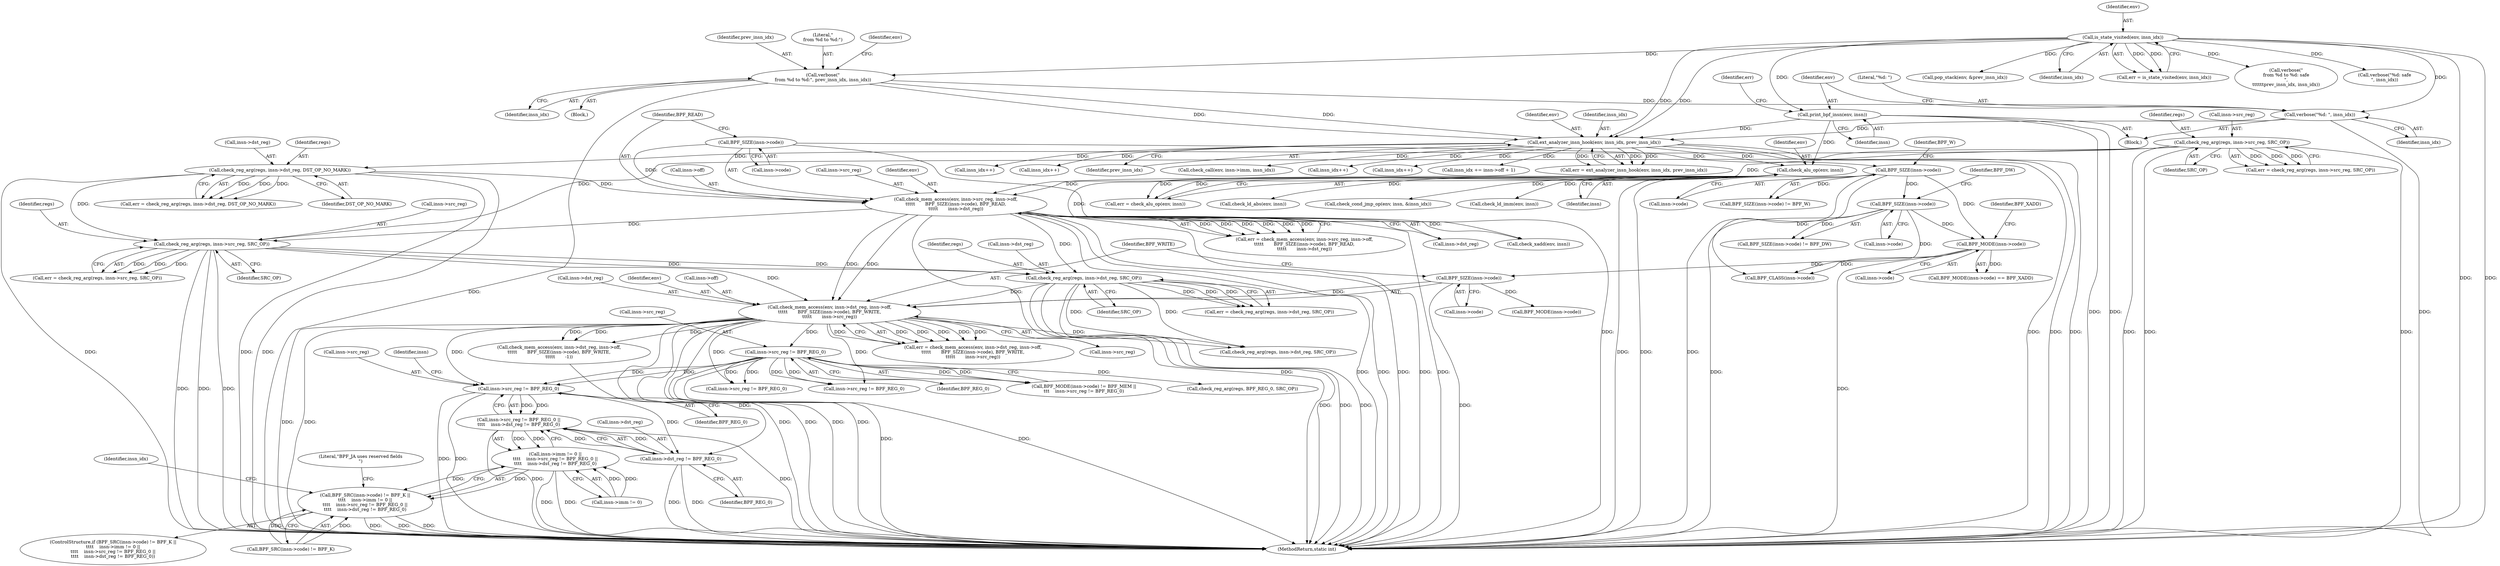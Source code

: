 digraph "0_linux_0d0e57697f162da4aa218b5feafe614fb666db07@pointer" {
"1000657" [label="(Call,insn->src_reg != BPF_REG_0)"];
"1000466" [label="(Call,check_mem_access(env, insn->dst_reg, insn->off,\n\t\t\t\t\t       BPF_SIZE(insn->code), BPF_WRITE,\n\t\t\t\t\t       insn->src_reg))"];
"1000329" [label="(Call,check_mem_access(env, insn->src_reg, insn->off,\n\t\t\t\t\t       BPF_SIZE(insn->code), BPF_READ,\n\t\t\t\t\t       insn->dst_reg))"];
"1000284" [label="(Call,check_alu_op(env, insn))"];
"1000272" [label="(Call,ext_analyzer_insn_hook(env, insn_idx, prev_insn_idx))"];
"1000266" [label="(Call,print_bpf_insn(env, insn))"];
"1000212" [label="(Call,is_state_visited(env, insn_idx))"];
"1000263" [label="(Call,verbose(\"%d: \", insn_idx))"];
"1000247" [label="(Call,verbose(\"\nfrom %d to %d:\", prev_insn_idx, insn_idx))"];
"1000296" [label="(Call,check_reg_arg(regs, insn->src_reg, SRC_OP))"];
"1000337" [label="(Call,BPF_SIZE(insn->code))"];
"1000308" [label="(Call,check_reg_arg(regs, insn->dst_reg, DST_OP_NO_MARK))"];
"1000445" [label="(Call,check_reg_arg(regs, insn->dst_reg, SRC_OP))"];
"1000433" [label="(Call,check_reg_arg(regs, insn->src_reg, SRC_OP))"];
"1000474" [label="(Call,BPF_SIZE(insn->code))"];
"1000413" [label="(Call,BPF_MODE(insn->code))"];
"1000352" [label="(Call,BPF_SIZE(insn->code))"];
"1000358" [label="(Call,BPF_SIZE(insn->code))"];
"1000536" [label="(Call,insn->src_reg != BPF_REG_0)"];
"1000656" [label="(Call,insn->src_reg != BPF_REG_0 ||\n\t\t\t\t    insn->dst_reg != BPF_REG_0)"];
"1000650" [label="(Call,insn->imm != 0 ||\n\t\t\t\t    insn->src_reg != BPF_REG_0 ||\n\t\t\t\t    insn->dst_reg != BPF_REG_0)"];
"1000643" [label="(Call,BPF_SRC(insn->code) != BPF_K ||\n\t\t\t\t    insn->imm != 0 ||\n\t\t\t\t    insn->src_reg != BPF_REG_0 ||\n\t\t\t\t    insn->dst_reg != BPF_REG_0)"];
"1000662" [label="(Call,insn->dst_reg != BPF_REG_0)"];
"1000474" [label="(Call,BPF_SIZE(insn->code))"];
"1000249" [label="(Identifier,prev_insn_idx)"];
"1000362" [label="(Identifier,BPF_DW)"];
"1000651" [label="(Call,insn->imm != 0)"];
"1000478" [label="(Identifier,BPF_WRITE)"];
"1000438" [label="(Identifier,SRC_OP)"];
"1000338" [label="(Call,insn->code)"];
"1000248" [label="(Literal,\"\nfrom %d to %d:\")"];
"1000337" [label="(Call,BPF_SIZE(insn->code))"];
"1000443" [label="(Call,err = check_reg_arg(regs, insn->dst_reg, SRC_OP))"];
"1000267" [label="(Identifier,env)"];
"1000658" [label="(Call,insn->src_reg)"];
"1000536" [label="(Call,insn->src_reg != BPF_REG_0)"];
"1000445" [label="(Call,check_reg_arg(regs, insn->dst_reg, SRC_OP))"];
"1000212" [label="(Call,is_state_visited(env, insn_idx))"];
"1000272" [label="(Call,ext_analyzer_insn_hook(env, insn_idx, prev_insn_idx))"];
"1000301" [label="(Identifier,SRC_OP)"];
"1000644" [label="(Call,BPF_SRC(insn->code) != BPF_K)"];
"1000431" [label="(Call,err = check_reg_arg(regs, insn->src_reg, SRC_OP))"];
"1000741" [label="(Call,pop_stack(env, &prev_insn_idx))"];
"1000330" [label="(Identifier,env)"];
"1000561" [label="(Call,check_mem_access(env, insn->dst_reg, insn->off,\n\t\t\t\t\t       BPF_SIZE(insn->code), BPF_WRITE,\n\t\t\t\t\t       -1))"];
"1000468" [label="(Call,insn->dst_reg)"];
"1000466" [label="(Call,check_mem_access(env, insn->dst_reg, insn->off,\n\t\t\t\t\t       BPF_SIZE(insn->code), BPF_WRITE,\n\t\t\t\t\t       insn->src_reg))"];
"1000266" [label="(Call,print_bpf_insn(env, insn))"];
"1000537" [label="(Call,insn->src_reg)"];
"1000214" [label="(Identifier,insn_idx)"];
"1000273" [label="(Identifier,env)"];
"1000306" [label="(Call,err = check_reg_arg(regs, insn->dst_reg, DST_OP_NO_MARK))"];
"1000412" [label="(Call,BPF_MODE(insn->code) == BPF_XADD)"];
"1000669" [label="(Literal,\"BPF_JA uses reserved fields\n\")"];
"1000310" [label="(Call,insn->dst_reg)"];
"1000274" [label="(Identifier,insn_idx)"];
"1000662" [label="(Call,insn->dst_reg != BPF_REG_0)"];
"1000549" [label="(Call,check_reg_arg(regs, insn->dst_reg, SRC_OP))"];
"1000356" [label="(Identifier,BPF_W)"];
"1000334" [label="(Call,insn->off)"];
"1000467" [label="(Identifier,env)"];
"1000643" [label="(Call,BPF_SRC(insn->code) != BPF_K ||\n\t\t\t\t    insn->imm != 0 ||\n\t\t\t\t    insn->src_reg != BPF_REG_0 ||\n\t\t\t\t    insn->dst_reg != BPF_REG_0)"];
"1000702" [label="(Call,insn->src_reg != BPF_REG_0)"];
"1000189" [label="(Call,BPF_CLASS(insn->code))"];
"1000296" [label="(Call,check_reg_arg(regs, insn->src_reg, SRC_OP))"];
"1000213" [label="(Identifier,env)"];
"1000309" [label="(Identifier,regs)"];
"1000250" [label="(Identifier,insn_idx)"];
"1000608" [label="(Call,insn->src_reg != BPF_REG_0)"];
"1000298" [label="(Call,insn->src_reg)"];
"1000264" [label="(Literal,\"%d: \")"];
"1000282" [label="(Call,err = check_alu_op(env, insn))"];
"1000353" [label="(Call,insn->code)"];
"1000657" [label="(Call,insn->src_reg != BPF_REG_0)"];
"1000417" [label="(Identifier,BPF_XADD)"];
"1000210" [label="(Call,err = is_state_visited(env, insn_idx))"];
"1000435" [label="(Call,insn->src_reg)"];
"1000414" [label="(Call,insn->code)"];
"1000265" [label="(Identifier,insn_idx)"];
"1000421" [label="(Call,check_xadd(env, insn))"];
"1000832" [label="(MethodReturn,static int)"];
"1000263" [label="(Call,verbose(\"%d: \", insn_idx))"];
"1000271" [label="(Identifier,err)"];
"1000464" [label="(Call,err = check_mem_access(env, insn->dst_reg, insn->off,\n\t\t\t\t\t       BPF_SIZE(insn->code), BPF_WRITE,\n\t\t\t\t\t       insn->src_reg))"];
"1000262" [label="(Block,)"];
"1000673" [label="(Call,insn_idx += insn->off + 1)"];
"1000357" [label="(Call,BPF_SIZE(insn->code) != BPF_DW)"];
"1000270" [label="(Call,err = ext_analyzer_insn_hook(env, insn_idx, prev_insn_idx))"];
"1000428" [label="(Call,insn_idx++)"];
"1000450" [label="(Identifier,SRC_OP)"];
"1000359" [label="(Call,insn->code)"];
"1000789" [label="(Call,check_ld_abs(env, insn))"];
"1000433" [label="(Call,check_reg_arg(regs, insn->src_reg, SRC_OP))"];
"1000642" [label="(ControlStructure,if (BPF_SRC(insn->code) != BPF_K ||\n\t\t\t\t    insn->imm != 0 ||\n\t\t\t\t    insn->src_reg != BPF_REG_0 ||\n\t\t\t\t    insn->dst_reg != BPF_REG_0))"];
"1000331" [label="(Call,insn->src_reg)"];
"1000364" [label="(Call,insn_idx++)"];
"1000275" [label="(Identifier,prev_insn_idx)"];
"1000663" [label="(Call,insn->dst_reg)"];
"1000329" [label="(Call,check_mem_access(env, insn->src_reg, insn->off,\n\t\t\t\t\t       BPF_SIZE(insn->code), BPF_READ,\n\t\t\t\t\t       insn->dst_reg))"];
"1000434" [label="(Identifier,regs)"];
"1000413" [label="(Call,BPF_MODE(insn->code))"];
"1000471" [label="(Call,insn->off)"];
"1000475" [label="(Call,insn->code)"];
"1000268" [label="(Identifier,insn)"];
"1000254" [label="(Identifier,env)"];
"1000358" [label="(Call,BPF_SIZE(insn->code))"];
"1000479" [label="(Call,insn->src_reg)"];
"1000656" [label="(Call,insn->src_reg != BPF_REG_0 ||\n\t\t\t\t    insn->dst_reg != BPF_REG_0)"];
"1000761" [label="(Call,check_cond_jmp_op(env, insn, &insn_idx))"];
"1000804" [label="(Call,check_ld_imm(env, insn))"];
"1000626" [label="(Call,check_call(env, insn->imm, insn_idx))"];
"1000342" [label="(Call,insn->dst_reg)"];
"1000352" [label="(Call,BPF_SIZE(insn->code))"];
"1000529" [label="(Call,BPF_MODE(insn->code) != BPF_MEM ||\n\t\t\t    insn->src_reg != BPF_REG_0)"];
"1000446" [label="(Identifier,regs)"];
"1000327" [label="(Call,err = check_mem_access(env, insn->src_reg, insn->off,\n\t\t\t\t\t       BPF_SIZE(insn->code), BPF_READ,\n\t\t\t\t\t       insn->dst_reg))"];
"1000284" [label="(Call,check_alu_op(env, insn))"];
"1000650" [label="(Call,insn->imm != 0 ||\n\t\t\t\t    insn->src_reg != BPF_REG_0 ||\n\t\t\t\t    insn->dst_reg != BPF_REG_0)"];
"1000447" [label="(Call,insn->dst_reg)"];
"1000308" [label="(Call,check_reg_arg(regs, insn->dst_reg, DST_OP_NO_MARK))"];
"1000666" [label="(Identifier,BPF_REG_0)"];
"1000246" [label="(Block,)"];
"1000341" [label="(Identifier,BPF_READ)"];
"1000664" [label="(Identifier,insn)"];
"1000531" [label="(Call,BPF_MODE(insn->code))"];
"1000811" [label="(Call,insn_idx++)"];
"1000720" [label="(Call,check_reg_arg(regs, BPF_REG_0, SRC_OP))"];
"1000247" [label="(Call,verbose(\"\nfrom %d to %d:\", prev_insn_idx, insn_idx))"];
"1000540" [label="(Identifier,BPF_REG_0)"];
"1000286" [label="(Identifier,insn)"];
"1000232" [label="(Call,verbose(\"\nfrom %d to %d: safe\n\",\n\t\t\t\t\t\tprev_insn_idx, insn_idx))"];
"1000237" [label="(Call,verbose(\"%d: safe\n\", insn_idx))"];
"1000285" [label="(Identifier,env)"];
"1000661" [label="(Identifier,BPF_REG_0)"];
"1000313" [label="(Identifier,DST_OP_NO_MARK)"];
"1000674" [label="(Identifier,insn_idx)"];
"1000294" [label="(Call,err = check_reg_arg(regs, insn->src_reg, SRC_OP))"];
"1000351" [label="(Call,BPF_SIZE(insn->code) != BPF_W)"];
"1000825" [label="(Call,insn_idx++)"];
"1000297" [label="(Identifier,regs)"];
"1000657" -> "1000656"  [label="AST: "];
"1000657" -> "1000661"  [label="CFG: "];
"1000658" -> "1000657"  [label="AST: "];
"1000661" -> "1000657"  [label="AST: "];
"1000664" -> "1000657"  [label="CFG: "];
"1000656" -> "1000657"  [label="CFG: "];
"1000657" -> "1000832"  [label="DDG: "];
"1000657" -> "1000832"  [label="DDG: "];
"1000657" -> "1000656"  [label="DDG: "];
"1000657" -> "1000656"  [label="DDG: "];
"1000466" -> "1000657"  [label="DDG: "];
"1000536" -> "1000657"  [label="DDG: "];
"1000536" -> "1000657"  [label="DDG: "];
"1000657" -> "1000662"  [label="DDG: "];
"1000466" -> "1000464"  [label="AST: "];
"1000466" -> "1000479"  [label="CFG: "];
"1000467" -> "1000466"  [label="AST: "];
"1000468" -> "1000466"  [label="AST: "];
"1000471" -> "1000466"  [label="AST: "];
"1000474" -> "1000466"  [label="AST: "];
"1000478" -> "1000466"  [label="AST: "];
"1000479" -> "1000466"  [label="AST: "];
"1000464" -> "1000466"  [label="CFG: "];
"1000466" -> "1000832"  [label="DDG: "];
"1000466" -> "1000832"  [label="DDG: "];
"1000466" -> "1000832"  [label="DDG: "];
"1000466" -> "1000832"  [label="DDG: "];
"1000466" -> "1000832"  [label="DDG: "];
"1000466" -> "1000832"  [label="DDG: "];
"1000466" -> "1000464"  [label="DDG: "];
"1000466" -> "1000464"  [label="DDG: "];
"1000466" -> "1000464"  [label="DDG: "];
"1000466" -> "1000464"  [label="DDG: "];
"1000466" -> "1000464"  [label="DDG: "];
"1000466" -> "1000464"  [label="DDG: "];
"1000329" -> "1000466"  [label="DDG: "];
"1000329" -> "1000466"  [label="DDG: "];
"1000445" -> "1000466"  [label="DDG: "];
"1000474" -> "1000466"  [label="DDG: "];
"1000433" -> "1000466"  [label="DDG: "];
"1000466" -> "1000536"  [label="DDG: "];
"1000466" -> "1000549"  [label="DDG: "];
"1000466" -> "1000561"  [label="DDG: "];
"1000466" -> "1000561"  [label="DDG: "];
"1000466" -> "1000561"  [label="DDG: "];
"1000466" -> "1000608"  [label="DDG: "];
"1000466" -> "1000702"  [label="DDG: "];
"1000329" -> "1000327"  [label="AST: "];
"1000329" -> "1000342"  [label="CFG: "];
"1000330" -> "1000329"  [label="AST: "];
"1000331" -> "1000329"  [label="AST: "];
"1000334" -> "1000329"  [label="AST: "];
"1000337" -> "1000329"  [label="AST: "];
"1000341" -> "1000329"  [label="AST: "];
"1000342" -> "1000329"  [label="AST: "];
"1000327" -> "1000329"  [label="CFG: "];
"1000329" -> "1000832"  [label="DDG: "];
"1000329" -> "1000832"  [label="DDG: "];
"1000329" -> "1000832"  [label="DDG: "];
"1000329" -> "1000832"  [label="DDG: "];
"1000329" -> "1000832"  [label="DDG: "];
"1000329" -> "1000832"  [label="DDG: "];
"1000329" -> "1000327"  [label="DDG: "];
"1000329" -> "1000327"  [label="DDG: "];
"1000329" -> "1000327"  [label="DDG: "];
"1000329" -> "1000327"  [label="DDG: "];
"1000329" -> "1000327"  [label="DDG: "];
"1000329" -> "1000327"  [label="DDG: "];
"1000284" -> "1000329"  [label="DDG: "];
"1000296" -> "1000329"  [label="DDG: "];
"1000337" -> "1000329"  [label="DDG: "];
"1000308" -> "1000329"  [label="DDG: "];
"1000329" -> "1000421"  [label="DDG: "];
"1000329" -> "1000433"  [label="DDG: "];
"1000329" -> "1000445"  [label="DDG: "];
"1000284" -> "1000282"  [label="AST: "];
"1000284" -> "1000286"  [label="CFG: "];
"1000285" -> "1000284"  [label="AST: "];
"1000286" -> "1000284"  [label="AST: "];
"1000282" -> "1000284"  [label="CFG: "];
"1000284" -> "1000832"  [label="DDG: "];
"1000284" -> "1000832"  [label="DDG: "];
"1000284" -> "1000282"  [label="DDG: "];
"1000284" -> "1000282"  [label="DDG: "];
"1000272" -> "1000284"  [label="DDG: "];
"1000266" -> "1000284"  [label="DDG: "];
"1000284" -> "1000421"  [label="DDG: "];
"1000284" -> "1000761"  [label="DDG: "];
"1000284" -> "1000789"  [label="DDG: "];
"1000284" -> "1000804"  [label="DDG: "];
"1000272" -> "1000270"  [label="AST: "];
"1000272" -> "1000275"  [label="CFG: "];
"1000273" -> "1000272"  [label="AST: "];
"1000274" -> "1000272"  [label="AST: "];
"1000275" -> "1000272"  [label="AST: "];
"1000270" -> "1000272"  [label="CFG: "];
"1000272" -> "1000832"  [label="DDG: "];
"1000272" -> "1000832"  [label="DDG: "];
"1000272" -> "1000832"  [label="DDG: "];
"1000272" -> "1000270"  [label="DDG: "];
"1000272" -> "1000270"  [label="DDG: "];
"1000272" -> "1000270"  [label="DDG: "];
"1000266" -> "1000272"  [label="DDG: "];
"1000212" -> "1000272"  [label="DDG: "];
"1000212" -> "1000272"  [label="DDG: "];
"1000263" -> "1000272"  [label="DDG: "];
"1000247" -> "1000272"  [label="DDG: "];
"1000247" -> "1000272"  [label="DDG: "];
"1000272" -> "1000364"  [label="DDG: "];
"1000272" -> "1000428"  [label="DDG: "];
"1000272" -> "1000626"  [label="DDG: "];
"1000272" -> "1000673"  [label="DDG: "];
"1000272" -> "1000811"  [label="DDG: "];
"1000272" -> "1000825"  [label="DDG: "];
"1000266" -> "1000262"  [label="AST: "];
"1000266" -> "1000268"  [label="CFG: "];
"1000267" -> "1000266"  [label="AST: "];
"1000268" -> "1000266"  [label="AST: "];
"1000271" -> "1000266"  [label="CFG: "];
"1000266" -> "1000832"  [label="DDG: "];
"1000266" -> "1000832"  [label="DDG: "];
"1000212" -> "1000266"  [label="DDG: "];
"1000212" -> "1000210"  [label="AST: "];
"1000212" -> "1000214"  [label="CFG: "];
"1000213" -> "1000212"  [label="AST: "];
"1000214" -> "1000212"  [label="AST: "];
"1000210" -> "1000212"  [label="CFG: "];
"1000212" -> "1000832"  [label="DDG: "];
"1000212" -> "1000832"  [label="DDG: "];
"1000212" -> "1000210"  [label="DDG: "];
"1000212" -> "1000210"  [label="DDG: "];
"1000212" -> "1000232"  [label="DDG: "];
"1000212" -> "1000237"  [label="DDG: "];
"1000212" -> "1000247"  [label="DDG: "];
"1000212" -> "1000263"  [label="DDG: "];
"1000212" -> "1000741"  [label="DDG: "];
"1000263" -> "1000262"  [label="AST: "];
"1000263" -> "1000265"  [label="CFG: "];
"1000264" -> "1000263"  [label="AST: "];
"1000265" -> "1000263"  [label="AST: "];
"1000267" -> "1000263"  [label="CFG: "];
"1000263" -> "1000832"  [label="DDG: "];
"1000247" -> "1000263"  [label="DDG: "];
"1000247" -> "1000246"  [label="AST: "];
"1000247" -> "1000250"  [label="CFG: "];
"1000248" -> "1000247"  [label="AST: "];
"1000249" -> "1000247"  [label="AST: "];
"1000250" -> "1000247"  [label="AST: "];
"1000254" -> "1000247"  [label="CFG: "];
"1000247" -> "1000832"  [label="DDG: "];
"1000296" -> "1000294"  [label="AST: "];
"1000296" -> "1000301"  [label="CFG: "];
"1000297" -> "1000296"  [label="AST: "];
"1000298" -> "1000296"  [label="AST: "];
"1000301" -> "1000296"  [label="AST: "];
"1000294" -> "1000296"  [label="CFG: "];
"1000296" -> "1000832"  [label="DDG: "];
"1000296" -> "1000832"  [label="DDG: "];
"1000296" -> "1000832"  [label="DDG: "];
"1000296" -> "1000294"  [label="DDG: "];
"1000296" -> "1000294"  [label="DDG: "];
"1000296" -> "1000294"  [label="DDG: "];
"1000296" -> "1000308"  [label="DDG: "];
"1000296" -> "1000433"  [label="DDG: "];
"1000337" -> "1000338"  [label="CFG: "];
"1000338" -> "1000337"  [label="AST: "];
"1000341" -> "1000337"  [label="CFG: "];
"1000337" -> "1000832"  [label="DDG: "];
"1000337" -> "1000352"  [label="DDG: "];
"1000308" -> "1000306"  [label="AST: "];
"1000308" -> "1000313"  [label="CFG: "];
"1000309" -> "1000308"  [label="AST: "];
"1000310" -> "1000308"  [label="AST: "];
"1000313" -> "1000308"  [label="AST: "];
"1000306" -> "1000308"  [label="CFG: "];
"1000308" -> "1000832"  [label="DDG: "];
"1000308" -> "1000832"  [label="DDG: "];
"1000308" -> "1000832"  [label="DDG: "];
"1000308" -> "1000306"  [label="DDG: "];
"1000308" -> "1000306"  [label="DDG: "];
"1000308" -> "1000306"  [label="DDG: "];
"1000308" -> "1000433"  [label="DDG: "];
"1000445" -> "1000443"  [label="AST: "];
"1000445" -> "1000450"  [label="CFG: "];
"1000446" -> "1000445"  [label="AST: "];
"1000447" -> "1000445"  [label="AST: "];
"1000450" -> "1000445"  [label="AST: "];
"1000443" -> "1000445"  [label="CFG: "];
"1000445" -> "1000832"  [label="DDG: "];
"1000445" -> "1000832"  [label="DDG: "];
"1000445" -> "1000832"  [label="DDG: "];
"1000445" -> "1000443"  [label="DDG: "];
"1000445" -> "1000443"  [label="DDG: "];
"1000445" -> "1000443"  [label="DDG: "];
"1000433" -> "1000445"  [label="DDG: "];
"1000433" -> "1000445"  [label="DDG: "];
"1000445" -> "1000549"  [label="DDG: "];
"1000445" -> "1000549"  [label="DDG: "];
"1000433" -> "1000431"  [label="AST: "];
"1000433" -> "1000438"  [label="CFG: "];
"1000434" -> "1000433"  [label="AST: "];
"1000435" -> "1000433"  [label="AST: "];
"1000438" -> "1000433"  [label="AST: "];
"1000431" -> "1000433"  [label="CFG: "];
"1000433" -> "1000832"  [label="DDG: "];
"1000433" -> "1000832"  [label="DDG: "];
"1000433" -> "1000832"  [label="DDG: "];
"1000433" -> "1000431"  [label="DDG: "];
"1000433" -> "1000431"  [label="DDG: "];
"1000433" -> "1000431"  [label="DDG: "];
"1000474" -> "1000475"  [label="CFG: "];
"1000475" -> "1000474"  [label="AST: "];
"1000478" -> "1000474"  [label="CFG: "];
"1000474" -> "1000832"  [label="DDG: "];
"1000413" -> "1000474"  [label="DDG: "];
"1000474" -> "1000531"  [label="DDG: "];
"1000413" -> "1000412"  [label="AST: "];
"1000413" -> "1000414"  [label="CFG: "];
"1000414" -> "1000413"  [label="AST: "];
"1000417" -> "1000413"  [label="CFG: "];
"1000413" -> "1000832"  [label="DDG: "];
"1000413" -> "1000189"  [label="DDG: "];
"1000413" -> "1000412"  [label="DDG: "];
"1000352" -> "1000413"  [label="DDG: "];
"1000358" -> "1000413"  [label="DDG: "];
"1000352" -> "1000351"  [label="AST: "];
"1000352" -> "1000353"  [label="CFG: "];
"1000353" -> "1000352"  [label="AST: "];
"1000356" -> "1000352"  [label="CFG: "];
"1000352" -> "1000832"  [label="DDG: "];
"1000352" -> "1000189"  [label="DDG: "];
"1000352" -> "1000351"  [label="DDG: "];
"1000352" -> "1000358"  [label="DDG: "];
"1000358" -> "1000357"  [label="AST: "];
"1000358" -> "1000359"  [label="CFG: "];
"1000359" -> "1000358"  [label="AST: "];
"1000362" -> "1000358"  [label="CFG: "];
"1000358" -> "1000832"  [label="DDG: "];
"1000358" -> "1000189"  [label="DDG: "];
"1000358" -> "1000357"  [label="DDG: "];
"1000536" -> "1000529"  [label="AST: "];
"1000536" -> "1000540"  [label="CFG: "];
"1000537" -> "1000536"  [label="AST: "];
"1000540" -> "1000536"  [label="AST: "];
"1000529" -> "1000536"  [label="CFG: "];
"1000536" -> "1000832"  [label="DDG: "];
"1000536" -> "1000832"  [label="DDG: "];
"1000536" -> "1000529"  [label="DDG: "];
"1000536" -> "1000529"  [label="DDG: "];
"1000536" -> "1000608"  [label="DDG: "];
"1000536" -> "1000608"  [label="DDG: "];
"1000536" -> "1000702"  [label="DDG: "];
"1000536" -> "1000702"  [label="DDG: "];
"1000536" -> "1000720"  [label="DDG: "];
"1000656" -> "1000650"  [label="AST: "];
"1000656" -> "1000662"  [label="CFG: "];
"1000662" -> "1000656"  [label="AST: "];
"1000650" -> "1000656"  [label="CFG: "];
"1000656" -> "1000832"  [label="DDG: "];
"1000656" -> "1000832"  [label="DDG: "];
"1000656" -> "1000650"  [label="DDG: "];
"1000656" -> "1000650"  [label="DDG: "];
"1000662" -> "1000656"  [label="DDG: "];
"1000662" -> "1000656"  [label="DDG: "];
"1000650" -> "1000643"  [label="AST: "];
"1000650" -> "1000651"  [label="CFG: "];
"1000651" -> "1000650"  [label="AST: "];
"1000643" -> "1000650"  [label="CFG: "];
"1000650" -> "1000832"  [label="DDG: "];
"1000650" -> "1000832"  [label="DDG: "];
"1000650" -> "1000643"  [label="DDG: "];
"1000650" -> "1000643"  [label="DDG: "];
"1000651" -> "1000650"  [label="DDG: "];
"1000651" -> "1000650"  [label="DDG: "];
"1000643" -> "1000642"  [label="AST: "];
"1000643" -> "1000644"  [label="CFG: "];
"1000644" -> "1000643"  [label="AST: "];
"1000669" -> "1000643"  [label="CFG: "];
"1000674" -> "1000643"  [label="CFG: "];
"1000643" -> "1000832"  [label="DDG: "];
"1000643" -> "1000832"  [label="DDG: "];
"1000643" -> "1000832"  [label="DDG: "];
"1000644" -> "1000643"  [label="DDG: "];
"1000644" -> "1000643"  [label="DDG: "];
"1000662" -> "1000666"  [label="CFG: "];
"1000663" -> "1000662"  [label="AST: "];
"1000666" -> "1000662"  [label="AST: "];
"1000662" -> "1000832"  [label="DDG: "];
"1000662" -> "1000832"  [label="DDG: "];
"1000561" -> "1000662"  [label="DDG: "];
}
